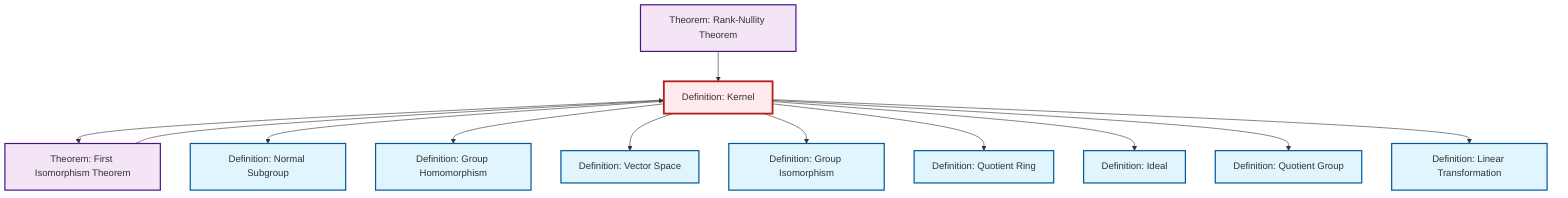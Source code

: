 graph TD
    classDef definition fill:#e1f5fe,stroke:#01579b,stroke-width:2px
    classDef theorem fill:#f3e5f5,stroke:#4a148c,stroke-width:2px
    classDef axiom fill:#fff3e0,stroke:#e65100,stroke-width:2px
    classDef example fill:#e8f5e9,stroke:#1b5e20,stroke-width:2px
    classDef current fill:#ffebee,stroke:#b71c1c,stroke-width:3px
    def-ideal["Definition: Ideal"]:::definition
    def-homomorphism["Definition: Group Homomorphism"]:::definition
    thm-rank-nullity["Theorem: Rank-Nullity Theorem"]:::theorem
    def-vector-space["Definition: Vector Space"]:::definition
    def-isomorphism["Definition: Group Isomorphism"]:::definition
    def-quotient-ring["Definition: Quotient Ring"]:::definition
    def-kernel["Definition: Kernel"]:::definition
    def-normal-subgroup["Definition: Normal Subgroup"]:::definition
    def-quotient-group["Definition: Quotient Group"]:::definition
    thm-first-isomorphism["Theorem: First Isomorphism Theorem"]:::theorem
    def-linear-transformation["Definition: Linear Transformation"]:::definition
    def-kernel --> thm-first-isomorphism
    def-kernel --> def-normal-subgroup
    def-kernel --> def-homomorphism
    def-kernel --> def-vector-space
    def-kernel --> def-isomorphism
    def-kernel --> def-quotient-ring
    def-kernel --> def-ideal
    thm-first-isomorphism --> def-kernel
    def-kernel --> def-quotient-group
    def-kernel --> def-linear-transformation
    thm-rank-nullity --> def-kernel
    class def-kernel current